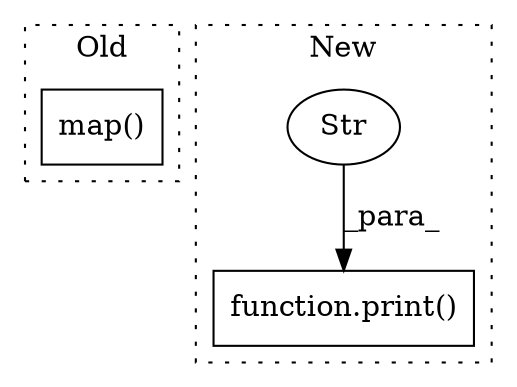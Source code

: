 digraph G {
subgraph cluster0 {
1 [label="map()" a="75" s="10095,10130" l="23,1" shape="box"];
label = "Old";
style="dotted";
}
subgraph cluster1 {
2 [label="function.print()" a="75" s="6334,6356" l="6,1" shape="box"];
3 [label="Str" a="66" s="6340" l="16" shape="ellipse"];
label = "New";
style="dotted";
}
3 -> 2 [label="_para_"];
}